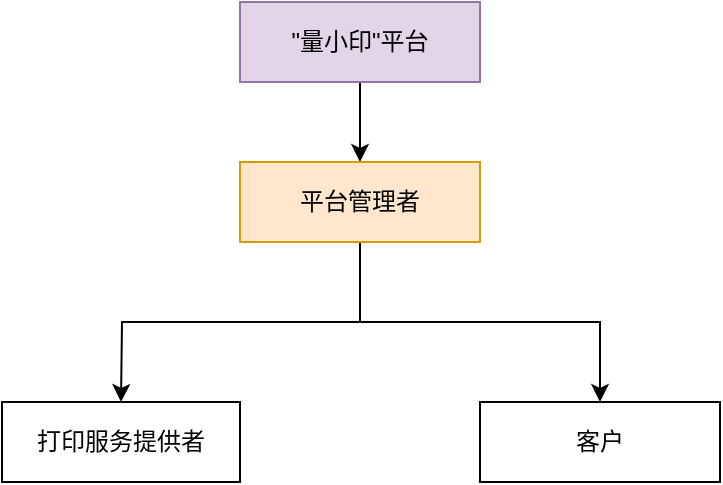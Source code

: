 <mxfile version="24.5.3" type="github">
  <diagram id="prtHgNgQTEPvFCAcTncT" name="Page-1">
    <mxGraphModel dx="809" dy="435" grid="1" gridSize="10" guides="1" tooltips="1" connect="1" arrows="0" fold="1" page="1" pageScale="1" pageWidth="827" pageHeight="1169" math="0" shadow="0">
      <root>
        <mxCell id="0" />
        <mxCell id="1" parent="0" />
        <mxCell id="eo8ztyCEDaZwSNmkS5eb-23" style="edgeStyle=none;rounded=0;orthogonalLoop=1;jettySize=auto;html=1;exitX=0.5;exitY=1;exitDx=0;exitDy=0;entryX=0.5;entryY=0;entryDx=0;entryDy=0;fontFamily=Helvetica;fontSize=12;fontColor=default;" edge="1" parent="1" source="eo8ztyCEDaZwSNmkS5eb-1" target="eo8ztyCEDaZwSNmkS5eb-5">
          <mxGeometry relative="1" as="geometry" />
        </mxCell>
        <mxCell id="eo8ztyCEDaZwSNmkS5eb-1" value="&quot;量小印&quot;平台" style="rounded=0;whiteSpace=wrap;html=1;fillColor=#e1d5e7;strokeColor=#9673a6;" vertex="1" parent="1">
          <mxGeometry x="360" y="200" width="120" height="40" as="geometry" />
        </mxCell>
        <mxCell id="eo8ztyCEDaZwSNmkS5eb-22" style="edgeStyle=none;rounded=0;orthogonalLoop=1;jettySize=auto;html=1;exitX=0.5;exitY=1;exitDx=0;exitDy=0;entryX=0.5;entryY=0;entryDx=0;entryDy=0;fontFamily=Helvetica;fontSize=12;fontColor=default;" edge="1" parent="1" source="eo8ztyCEDaZwSNmkS5eb-5" target="eo8ztyCEDaZwSNmkS5eb-7">
          <mxGeometry relative="1" as="geometry">
            <Array as="points">
              <mxPoint x="420" y="360" />
              <mxPoint x="301" y="360" />
            </Array>
          </mxGeometry>
        </mxCell>
        <mxCell id="eo8ztyCEDaZwSNmkS5eb-26" style="edgeStyle=none;rounded=0;orthogonalLoop=1;jettySize=auto;html=1;exitX=0.5;exitY=1;exitDx=0;exitDy=0;entryX=0.5;entryY=0;entryDx=0;entryDy=0;fontFamily=Helvetica;fontSize=12;fontColor=default;" edge="1" parent="1" source="eo8ztyCEDaZwSNmkS5eb-5" target="eo8ztyCEDaZwSNmkS5eb-25">
          <mxGeometry relative="1" as="geometry">
            <Array as="points">
              <mxPoint x="420" y="360" />
              <mxPoint x="540" y="360" />
            </Array>
          </mxGeometry>
        </mxCell>
        <mxCell id="eo8ztyCEDaZwSNmkS5eb-5" value="平台管理者" style="rounded=0;whiteSpace=wrap;html=1;fillColor=#ffe6cc;strokeColor=#d79b00;" vertex="1" parent="1">
          <mxGeometry x="360" y="280" width="120" height="40" as="geometry" />
        </mxCell>
        <mxCell id="eo8ztyCEDaZwSNmkS5eb-7" value="打印服务提供者" style="rounded=0;whiteSpace=wrap;html=1;" vertex="1" parent="1">
          <mxGeometry x="241" y="400" width="119" height="40" as="geometry" />
        </mxCell>
        <mxCell id="eo8ztyCEDaZwSNmkS5eb-25" value="客户" style="rounded=0;whiteSpace=wrap;html=1;align=center;verticalAlign=middle;fontFamily=Helvetica;fontSize=12;" vertex="1" parent="1">
          <mxGeometry x="480" y="400" width="120" height="40" as="geometry" />
        </mxCell>
      </root>
    </mxGraphModel>
  </diagram>
</mxfile>
